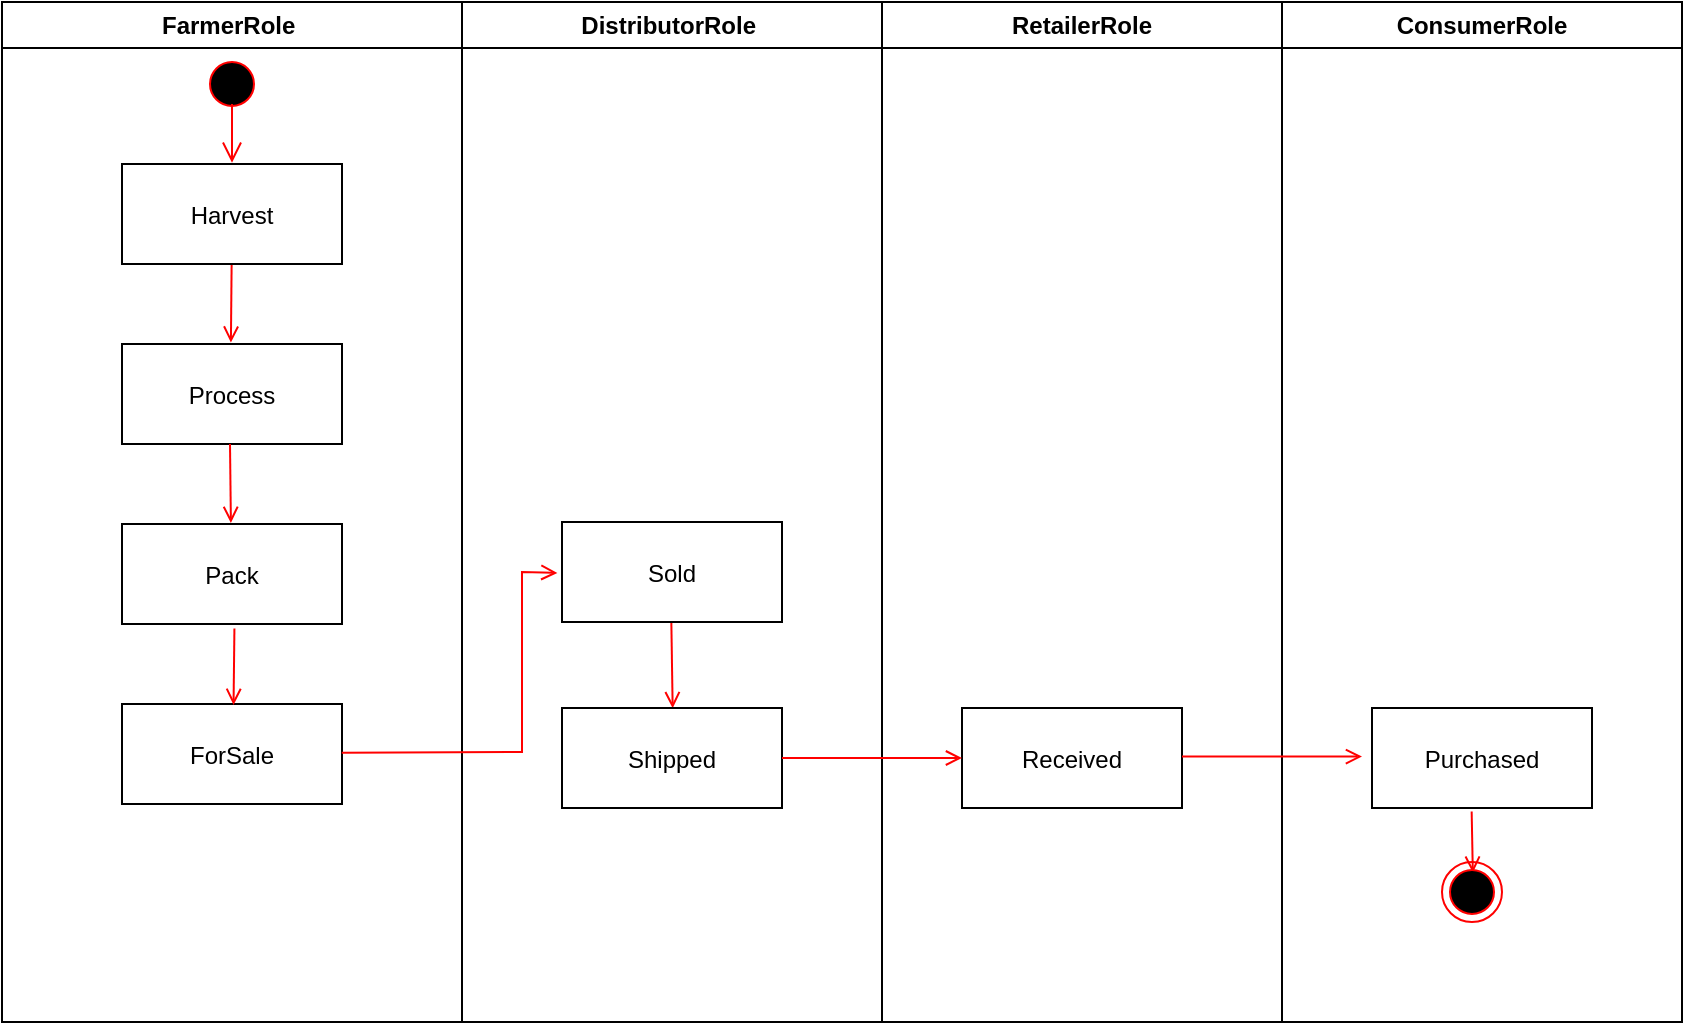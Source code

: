 <mxfile version="18.0.6" type="device"><diagram name="Page-1" id="e7e014a7-5840-1c2e-5031-d8a46d1fe8dd"><mxGraphModel dx="1161" dy="1025" grid="1" gridSize="10" guides="1" tooltips="1" connect="1" arrows="1" fold="1" page="1" pageScale="1" pageWidth="1169" pageHeight="826" background="none" math="0" shadow="0"><root><mxCell id="0"/><mxCell id="1" parent="0"/><mxCell id="2" value="FarmerRole " style="swimlane;whiteSpace=wrap" parent="1" vertex="1"><mxGeometry x="20" y="70" width="230" height="510" as="geometry"/></mxCell><mxCell id="9" value="" style="endArrow=open;strokeColor=#FF0000;endFill=1;rounded=0;entryX=0.495;entryY=-0.014;entryDx=0;entryDy=0;entryPerimeter=0;" parent="2" target="8" edge="1"><mxGeometry relative="1" as="geometry"><mxPoint x="115" y="111" as="sourcePoint"/></mxGeometry></mxCell><mxCell id="5" value="" style="ellipse;shape=startState;fillColor=#000000;strokeColor=#ff0000;" parent="2" vertex="1"><mxGeometry x="100" y="26" width="30" height="30" as="geometry"/></mxCell><mxCell id="6" value="" style="edgeStyle=elbowEdgeStyle;elbow=horizontal;verticalAlign=bottom;endArrow=open;endSize=8;strokeColor=#FF0000;endFill=1;rounded=0;entryX=0.507;entryY=0.007;entryDx=0;entryDy=0;entryPerimeter=0;" parent="2" edge="1"><mxGeometry x="99" y="10" as="geometry"><mxPoint x="114.77" y="80.35" as="targetPoint"/><mxPoint x="115" y="51" as="sourcePoint"/></mxGeometry></mxCell><mxCell id="7" value="Harvest" style="" parent="2" vertex="1"><mxGeometry x="60" y="81" width="110" height="50" as="geometry"/></mxCell><mxCell id="8" value="Process" style="" parent="2" vertex="1"><mxGeometry x="60" y="171" width="110" height="50" as="geometry"/></mxCell><mxCell id="10" value="ForSale" style="" parent="2" vertex="1"><mxGeometry x="60" y="351" width="110" height="50" as="geometry"/></mxCell><mxCell id="11" value="" style="endArrow=open;strokeColor=#FF0000;endFill=1;rounded=0;entryX=0.495;entryY=-0.011;entryDx=0;entryDy=0;entryPerimeter=0;" parent="2" target="pgxvLSFp4xQcSa9g3zzW-50" edge="1"><mxGeometry relative="1" as="geometry"><mxPoint x="114" y="221" as="sourcePoint"/><mxPoint x="116.21" y="261.35" as="targetPoint"/></mxGeometry></mxCell><mxCell id="pgxvLSFp4xQcSa9g3zzW-50" value="Pack" style="" vertex="1" parent="2"><mxGeometry x="60" y="261" width="110" height="50" as="geometry"/></mxCell><mxCell id="pgxvLSFp4xQcSa9g3zzW-55" value="" style="endArrow=open;strokeColor=#FF0000;endFill=1;rounded=0;entryX=0.507;entryY=0.009;entryDx=0;entryDy=0;entryPerimeter=0;exitX=0.511;exitY=1.046;exitDx=0;exitDy=0;exitPerimeter=0;" edge="1" parent="2" source="pgxvLSFp4xQcSa9g3zzW-50" target="10"><mxGeometry relative="1" as="geometry"><mxPoint x="124" y="231.0" as="sourcePoint"/><mxPoint x="124.45" y="270.45" as="targetPoint"/></mxGeometry></mxCell><mxCell id="3" value="RetailerRole" style="swimlane;whiteSpace=wrap;startSize=23;" parent="1" vertex="1"><mxGeometry x="460" y="70" width="200" height="510" as="geometry"/></mxCell><mxCell id="pgxvLSFp4xQcSa9g3zzW-47" value="Received" style="" vertex="1" parent="3"><mxGeometry x="40" y="353" width="110" height="50" as="geometry"/></mxCell><mxCell id="4" value="ConsumerRole" style="swimlane;whiteSpace=wrap;startSize=23;" parent="1" vertex="1"><mxGeometry x="660" y="70" width="200" height="510" as="geometry"/></mxCell><mxCell id="33" value="Purchased" style="" parent="4" vertex="1"><mxGeometry x="45" y="353" width="110" height="50" as="geometry"/></mxCell><mxCell id="39" value="" style="endArrow=open;strokeColor=#FF0000;endFill=1;rounded=0;exitX=0.453;exitY=1.035;exitDx=0;exitDy=0;exitPerimeter=0;entryX=0.514;entryY=0.178;entryDx=0;entryDy=0;entryPerimeter=0;" parent="4" source="33" target="pgxvLSFp4xQcSa9g3zzW-64" edge="1"><mxGeometry relative="1" as="geometry"><mxPoint x="96.746" y="410.357" as="targetPoint"/></mxGeometry></mxCell><mxCell id="pgxvLSFp4xQcSa9g3zzW-64" value="" style="ellipse;shape=endState;fillColor=#000000;strokeColor=#ff0000" vertex="1" parent="4"><mxGeometry x="80" y="430" width="30" height="30" as="geometry"/></mxCell><mxCell id="pgxvLSFp4xQcSa9g3zzW-68" value="" style="endArrow=open;strokeColor=#FF0000;endFill=1;rounded=0;" edge="1" parent="4"><mxGeometry relative="1" as="geometry"><mxPoint x="-50" y="377.29" as="sourcePoint"/><mxPoint x="40" y="377.29" as="targetPoint"/></mxGeometry></mxCell><mxCell id="pgxvLSFp4xQcSa9g3zzW-41" value="DistributorRole " style="swimlane;whiteSpace=wrap" vertex="1" parent="1"><mxGeometry x="250" y="70" width="210" height="510" as="geometry"/></mxCell><mxCell id="pgxvLSFp4xQcSa9g3zzW-46" value="" style="endArrow=open;strokeColor=#FF0000;endFill=1;rounded=0;entryX=0.503;entryY=0.002;entryDx=0;entryDy=0;entryPerimeter=0;exitX=0.497;exitY=1;exitDx=0;exitDy=0;exitPerimeter=0;" edge="1" parent="pgxvLSFp4xQcSa9g3zzW-41" source="pgxvLSFp4xQcSa9g3zzW-44" target="pgxvLSFp4xQcSa9g3zzW-45"><mxGeometry relative="1" as="geometry"><mxPoint x="125" y="290" as="sourcePoint"/></mxGeometry></mxCell><mxCell id="pgxvLSFp4xQcSa9g3zzW-44" value="Sold" style="" vertex="1" parent="pgxvLSFp4xQcSa9g3zzW-41"><mxGeometry x="50" y="260" width="110" height="50" as="geometry"/></mxCell><mxCell id="pgxvLSFp4xQcSa9g3zzW-45" value="Shipped" style="" vertex="1" parent="pgxvLSFp4xQcSa9g3zzW-41"><mxGeometry x="50" y="353" width="110" height="50" as="geometry"/></mxCell><mxCell id="pgxvLSFp4xQcSa9g3zzW-48" value="" style="endArrow=open;strokeColor=#FF0000;endFill=1;rounded=0;" edge="1" parent="pgxvLSFp4xQcSa9g3zzW-41"><mxGeometry relative="1" as="geometry"><mxPoint x="160" y="378" as="sourcePoint"/><mxPoint x="250" y="378" as="targetPoint"/></mxGeometry></mxCell><mxCell id="pgxvLSFp4xQcSa9g3zzW-59" value="" style="endArrow=open;strokeColor=#FF0000;endFill=1;rounded=0;entryX=-0.021;entryY=0.509;entryDx=0;entryDy=0;entryPerimeter=0;exitX=0.999;exitY=0.488;exitDx=0;exitDy=0;exitPerimeter=0;" edge="1" parent="1" source="10" target="pgxvLSFp4xQcSa9g3zzW-44"><mxGeometry relative="1" as="geometry"><mxPoint x="210.44" y="430.0" as="sourcePoint"/><mxPoint x="210" y="468.15" as="targetPoint"/><Array as="points"><mxPoint x="280" y="445"/><mxPoint x="280" y="355"/></Array></mxGeometry></mxCell></root></mxGraphModel></diagram></mxfile>